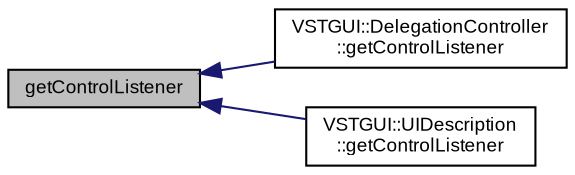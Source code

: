 digraph "getControlListener"
{
  bgcolor="transparent";
  edge [fontname="Arial",fontsize="9",labelfontname="Arial",labelfontsize="9"];
  node [fontname="Arial",fontsize="9",shape=record];
  rankdir="LR";
  Node1 [label="getControlListener",height=0.2,width=0.4,color="black", fillcolor="grey75", style="filled" fontcolor="black"];
  Node1 -> Node2 [dir="back",color="midnightblue",fontsize="9",style="solid",fontname="Arial"];
  Node2 [label="VSTGUI::DelegationController\l::getControlListener",height=0.2,width=0.4,color="black",URL="$class_v_s_t_g_u_i_1_1_delegation_controller.html#a5f4a59fd17d492ebc65a629c199243af"];
  Node1 -> Node3 [dir="back",color="midnightblue",fontsize="9",style="solid",fontname="Arial"];
  Node3 [label="VSTGUI::UIDescription\l::getControlListener",height=0.2,width=0.4,color="black",URL="$class_v_s_t_g_u_i_1_1_u_i_description.html#a4469d008bd38e7edc89f0db693262309"];
}
